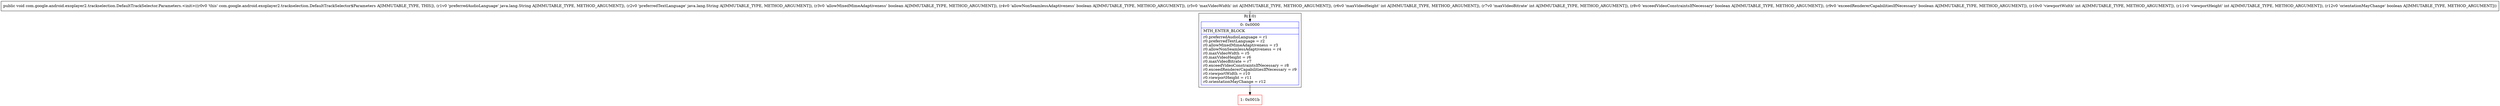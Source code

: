 digraph "CFG forcom.google.android.exoplayer2.trackselection.DefaultTrackSelector.Parameters.\<init\>(Ljava\/lang\/String;Ljava\/lang\/String;ZZIIIZZIIZ)V" {
subgraph cluster_Region_229033766 {
label = "R(1:0)";
node [shape=record,color=blue];
Node_0 [shape=record,label="{0\:\ 0x0000|MTH_ENTER_BLOCK\l|r0.preferredAudioLanguage = r1\lr0.preferredTextLanguage = r2\lr0.allowMixedMimeAdaptiveness = r3\lr0.allowNonSeamlessAdaptiveness = r4\lr0.maxVideoWidth = r5\lr0.maxVideoHeight = r6\lr0.maxVideoBitrate = r7\lr0.exceedVideoConstraintsIfNecessary = r8\lr0.exceedRendererCapabilitiesIfNecessary = r9\lr0.viewportWidth = r10\lr0.viewportHeight = r11\lr0.orientationMayChange = r12\l}"];
}
Node_1 [shape=record,color=red,label="{1\:\ 0x001b}"];
MethodNode[shape=record,label="{public void com.google.android.exoplayer2.trackselection.DefaultTrackSelector.Parameters.\<init\>((r0v0 'this' com.google.android.exoplayer2.trackselection.DefaultTrackSelector$Parameters A[IMMUTABLE_TYPE, THIS]), (r1v0 'preferredAudioLanguage' java.lang.String A[IMMUTABLE_TYPE, METHOD_ARGUMENT]), (r2v0 'preferredTextLanguage' java.lang.String A[IMMUTABLE_TYPE, METHOD_ARGUMENT]), (r3v0 'allowMixedMimeAdaptiveness' boolean A[IMMUTABLE_TYPE, METHOD_ARGUMENT]), (r4v0 'allowNonSeamlessAdaptiveness' boolean A[IMMUTABLE_TYPE, METHOD_ARGUMENT]), (r5v0 'maxVideoWidth' int A[IMMUTABLE_TYPE, METHOD_ARGUMENT]), (r6v0 'maxVideoHeight' int A[IMMUTABLE_TYPE, METHOD_ARGUMENT]), (r7v0 'maxVideoBitrate' int A[IMMUTABLE_TYPE, METHOD_ARGUMENT]), (r8v0 'exceedVideoConstraintsIfNecessary' boolean A[IMMUTABLE_TYPE, METHOD_ARGUMENT]), (r9v0 'exceedRendererCapabilitiesIfNecessary' boolean A[IMMUTABLE_TYPE, METHOD_ARGUMENT]), (r10v0 'viewportWidth' int A[IMMUTABLE_TYPE, METHOD_ARGUMENT]), (r11v0 'viewportHeight' int A[IMMUTABLE_TYPE, METHOD_ARGUMENT]), (r12v0 'orientationMayChange' boolean A[IMMUTABLE_TYPE, METHOD_ARGUMENT])) }"];
MethodNode -> Node_0;
Node_0 -> Node_1;
}

